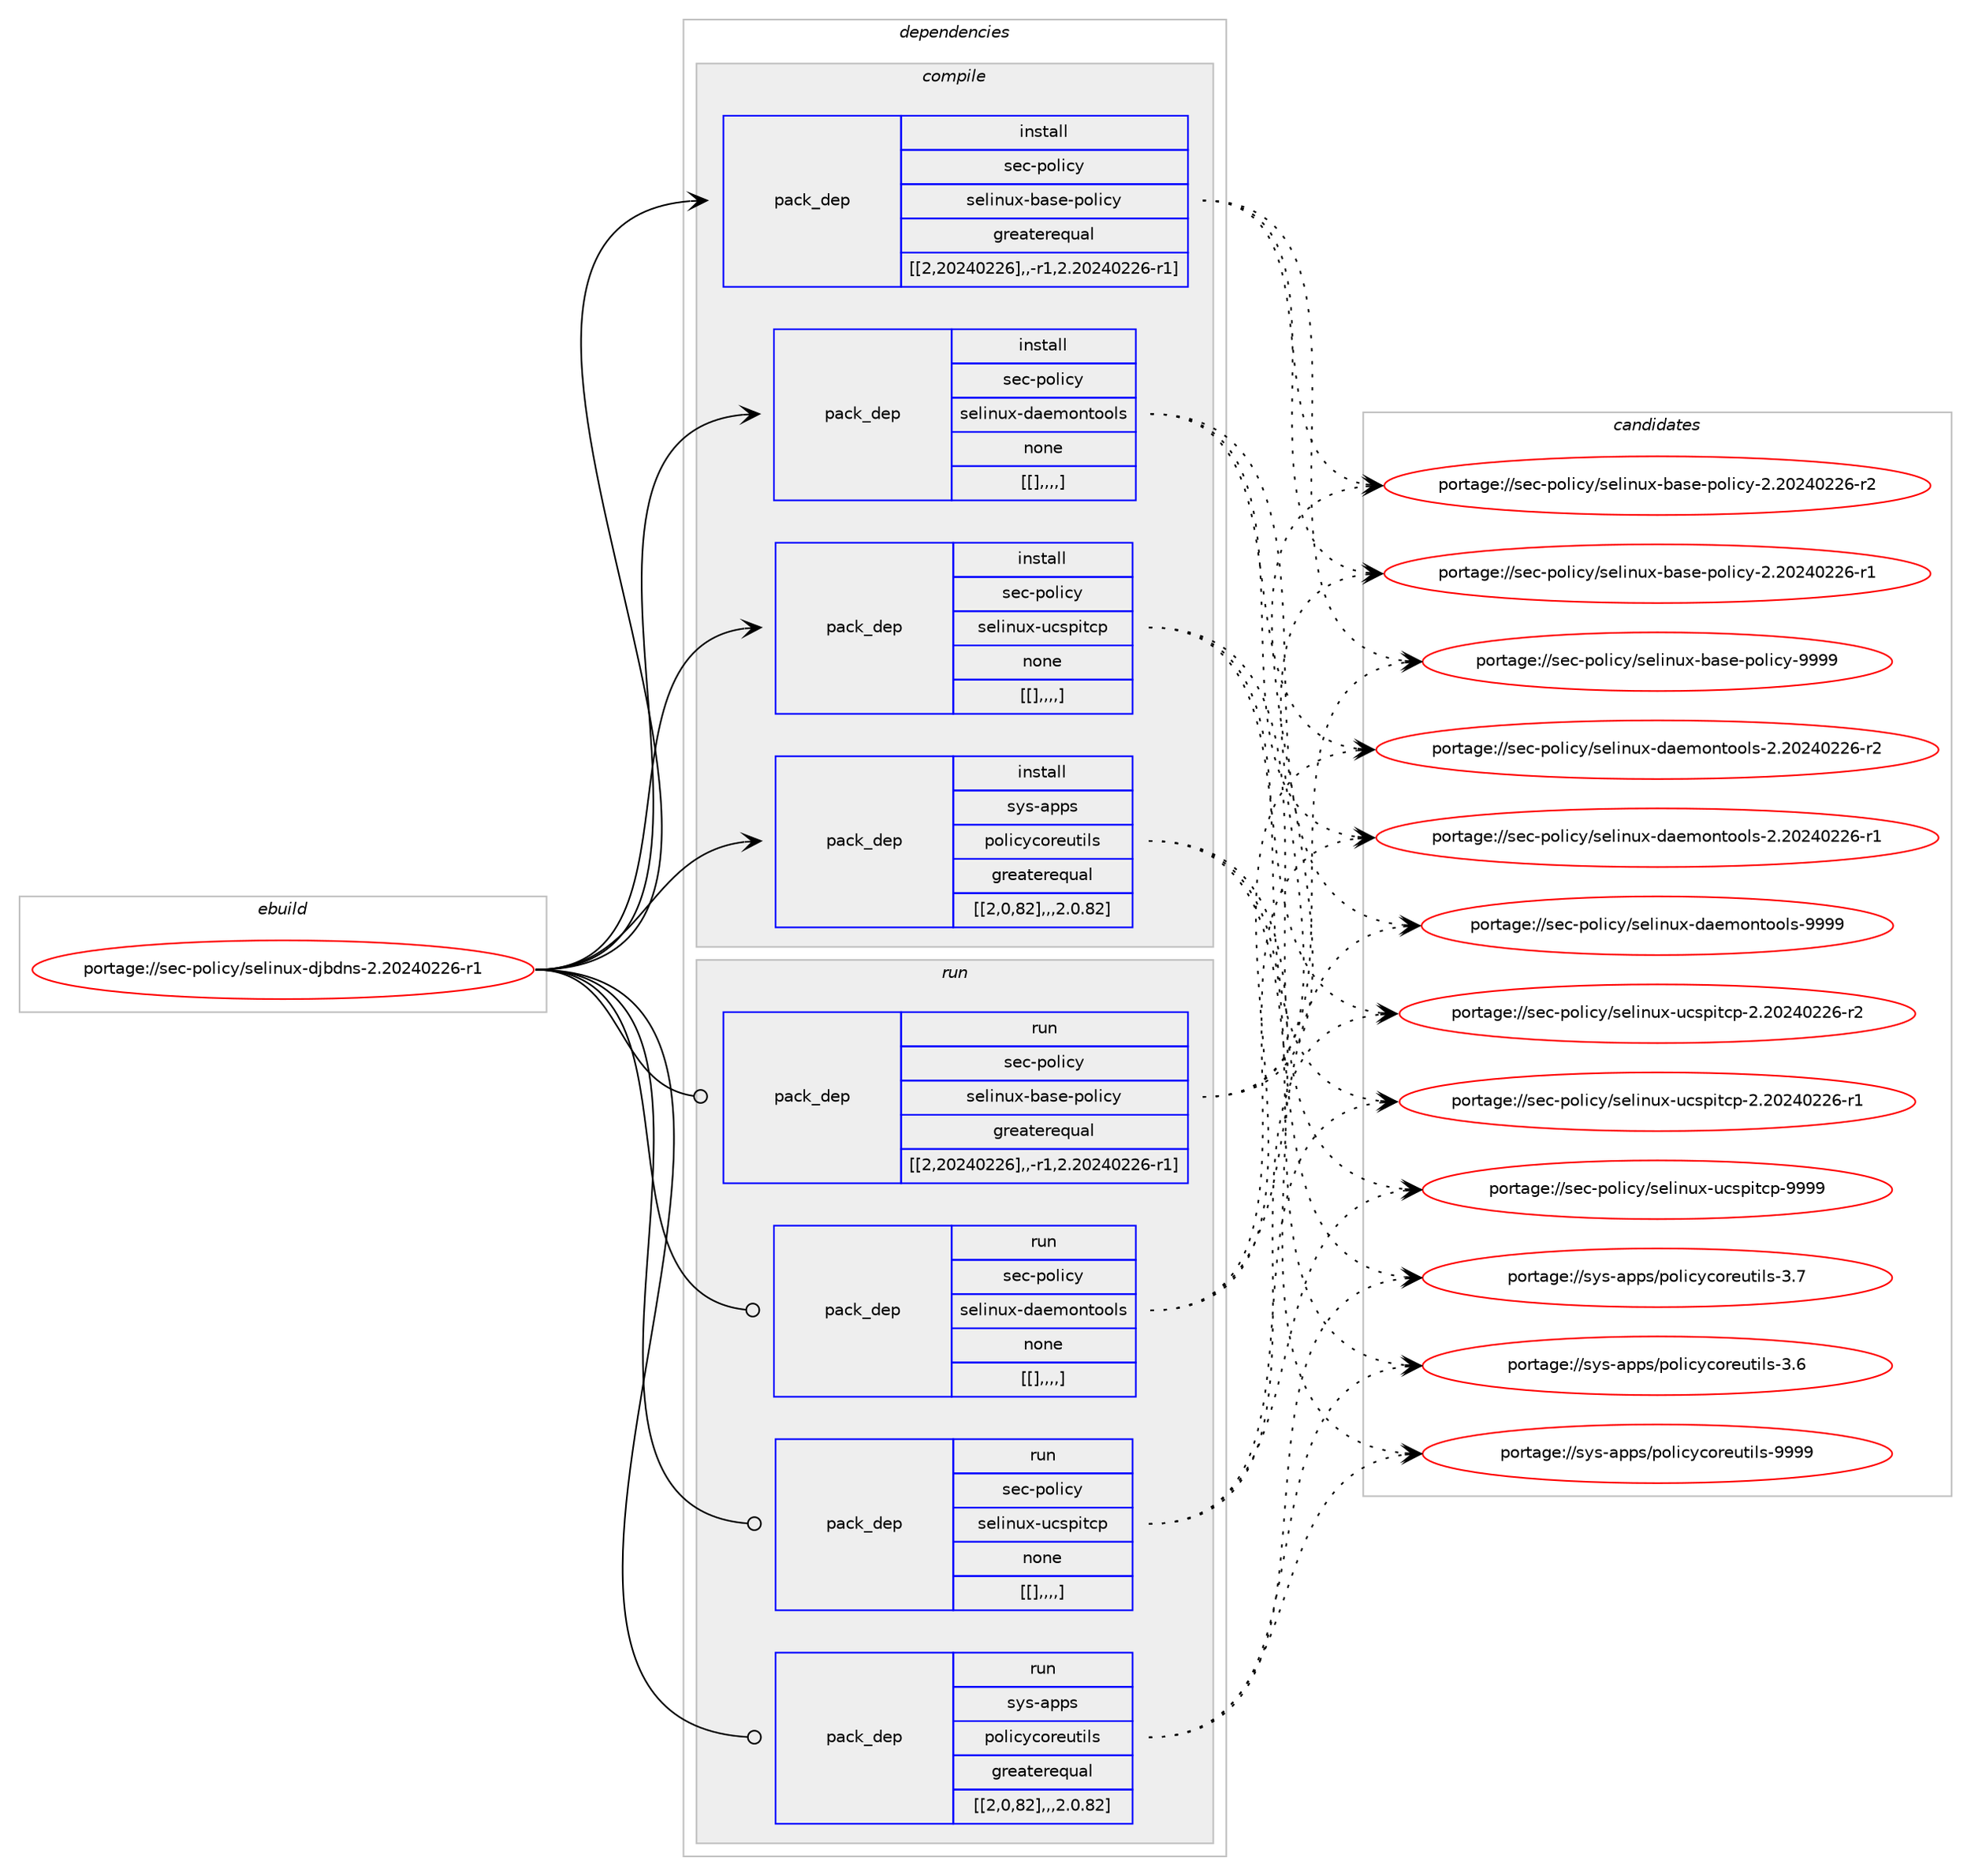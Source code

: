 digraph prolog {

# *************
# Graph options
# *************

newrank=true;
concentrate=true;
compound=true;
graph [rankdir=LR,fontname=Helvetica,fontsize=10,ranksep=1.5];#, ranksep=2.5, nodesep=0.2];
edge  [arrowhead=vee];
node  [fontname=Helvetica,fontsize=10];

# **********
# The ebuild
# **********

subgraph cluster_leftcol {
color=gray;
label=<<i>ebuild</i>>;
id [label="portage://sec-policy/selinux-djbdns-2.20240226-r1", color=red, width=4, href="../sec-policy/selinux-djbdns-2.20240226-r1.svg"];
}

# ****************
# The dependencies
# ****************

subgraph cluster_midcol {
color=gray;
label=<<i>dependencies</i>>;
subgraph cluster_compile {
fillcolor="#eeeeee";
style=filled;
label=<<i>compile</i>>;
subgraph pack308429 {
dependency425341 [label=<<TABLE BORDER="0" CELLBORDER="1" CELLSPACING="0" CELLPADDING="4" WIDTH="220"><TR><TD ROWSPAN="6" CELLPADDING="30">pack_dep</TD></TR><TR><TD WIDTH="110">install</TD></TR><TR><TD>sec-policy</TD></TR><TR><TD>selinux-base-policy</TD></TR><TR><TD>greaterequal</TD></TR><TR><TD>[[2,20240226],,-r1,2.20240226-r1]</TD></TR></TABLE>>, shape=none, color=blue];
}
id:e -> dependency425341:w [weight=20,style="solid",arrowhead="vee"];
subgraph pack308430 {
dependency425342 [label=<<TABLE BORDER="0" CELLBORDER="1" CELLSPACING="0" CELLPADDING="4" WIDTH="220"><TR><TD ROWSPAN="6" CELLPADDING="30">pack_dep</TD></TR><TR><TD WIDTH="110">install</TD></TR><TR><TD>sec-policy</TD></TR><TR><TD>selinux-daemontools</TD></TR><TR><TD>none</TD></TR><TR><TD>[[],,,,]</TD></TR></TABLE>>, shape=none, color=blue];
}
id:e -> dependency425342:w [weight=20,style="solid",arrowhead="vee"];
subgraph pack308431 {
dependency425343 [label=<<TABLE BORDER="0" CELLBORDER="1" CELLSPACING="0" CELLPADDING="4" WIDTH="220"><TR><TD ROWSPAN="6" CELLPADDING="30">pack_dep</TD></TR><TR><TD WIDTH="110">install</TD></TR><TR><TD>sec-policy</TD></TR><TR><TD>selinux-ucspitcp</TD></TR><TR><TD>none</TD></TR><TR><TD>[[],,,,]</TD></TR></TABLE>>, shape=none, color=blue];
}
id:e -> dependency425343:w [weight=20,style="solid",arrowhead="vee"];
subgraph pack308432 {
dependency425344 [label=<<TABLE BORDER="0" CELLBORDER="1" CELLSPACING="0" CELLPADDING="4" WIDTH="220"><TR><TD ROWSPAN="6" CELLPADDING="30">pack_dep</TD></TR><TR><TD WIDTH="110">install</TD></TR><TR><TD>sys-apps</TD></TR><TR><TD>policycoreutils</TD></TR><TR><TD>greaterequal</TD></TR><TR><TD>[[2,0,82],,,2.0.82]</TD></TR></TABLE>>, shape=none, color=blue];
}
id:e -> dependency425344:w [weight=20,style="solid",arrowhead="vee"];
}
subgraph cluster_compileandrun {
fillcolor="#eeeeee";
style=filled;
label=<<i>compile and run</i>>;
}
subgraph cluster_run {
fillcolor="#eeeeee";
style=filled;
label=<<i>run</i>>;
subgraph pack308433 {
dependency425345 [label=<<TABLE BORDER="0" CELLBORDER="1" CELLSPACING="0" CELLPADDING="4" WIDTH="220"><TR><TD ROWSPAN="6" CELLPADDING="30">pack_dep</TD></TR><TR><TD WIDTH="110">run</TD></TR><TR><TD>sec-policy</TD></TR><TR><TD>selinux-base-policy</TD></TR><TR><TD>greaterequal</TD></TR><TR><TD>[[2,20240226],,-r1,2.20240226-r1]</TD></TR></TABLE>>, shape=none, color=blue];
}
id:e -> dependency425345:w [weight=20,style="solid",arrowhead="odot"];
subgraph pack308434 {
dependency425346 [label=<<TABLE BORDER="0" CELLBORDER="1" CELLSPACING="0" CELLPADDING="4" WIDTH="220"><TR><TD ROWSPAN="6" CELLPADDING="30">pack_dep</TD></TR><TR><TD WIDTH="110">run</TD></TR><TR><TD>sec-policy</TD></TR><TR><TD>selinux-daemontools</TD></TR><TR><TD>none</TD></TR><TR><TD>[[],,,,]</TD></TR></TABLE>>, shape=none, color=blue];
}
id:e -> dependency425346:w [weight=20,style="solid",arrowhead="odot"];
subgraph pack308435 {
dependency425347 [label=<<TABLE BORDER="0" CELLBORDER="1" CELLSPACING="0" CELLPADDING="4" WIDTH="220"><TR><TD ROWSPAN="6" CELLPADDING="30">pack_dep</TD></TR><TR><TD WIDTH="110">run</TD></TR><TR><TD>sec-policy</TD></TR><TR><TD>selinux-ucspitcp</TD></TR><TR><TD>none</TD></TR><TR><TD>[[],,,,]</TD></TR></TABLE>>, shape=none, color=blue];
}
id:e -> dependency425347:w [weight=20,style="solid",arrowhead="odot"];
subgraph pack308436 {
dependency425348 [label=<<TABLE BORDER="0" CELLBORDER="1" CELLSPACING="0" CELLPADDING="4" WIDTH="220"><TR><TD ROWSPAN="6" CELLPADDING="30">pack_dep</TD></TR><TR><TD WIDTH="110">run</TD></TR><TR><TD>sys-apps</TD></TR><TR><TD>policycoreutils</TD></TR><TR><TD>greaterequal</TD></TR><TR><TD>[[2,0,82],,,2.0.82]</TD></TR></TABLE>>, shape=none, color=blue];
}
id:e -> dependency425348:w [weight=20,style="solid",arrowhead="odot"];
}
}

# **************
# The candidates
# **************

subgraph cluster_choices {
rank=same;
color=gray;
label=<<i>candidates</i>>;

subgraph choice308429 {
color=black;
nodesep=1;
choice1151019945112111108105991214711510110810511011712045989711510145112111108105991214557575757 [label="portage://sec-policy/selinux-base-policy-9999", color=red, width=4,href="../sec-policy/selinux-base-policy-9999.svg"];
choice11510199451121111081059912147115101108105110117120459897115101451121111081059912145504650485052485050544511450 [label="portage://sec-policy/selinux-base-policy-2.20240226-r2", color=red, width=4,href="../sec-policy/selinux-base-policy-2.20240226-r2.svg"];
choice11510199451121111081059912147115101108105110117120459897115101451121111081059912145504650485052485050544511449 [label="portage://sec-policy/selinux-base-policy-2.20240226-r1", color=red, width=4,href="../sec-policy/selinux-base-policy-2.20240226-r1.svg"];
dependency425341:e -> choice1151019945112111108105991214711510110810511011712045989711510145112111108105991214557575757:w [style=dotted,weight="100"];
dependency425341:e -> choice11510199451121111081059912147115101108105110117120459897115101451121111081059912145504650485052485050544511450:w [style=dotted,weight="100"];
dependency425341:e -> choice11510199451121111081059912147115101108105110117120459897115101451121111081059912145504650485052485050544511449:w [style=dotted,weight="100"];
}
subgraph choice308430 {
color=black;
nodesep=1;
choice1151019945112111108105991214711510110810511011712045100971011091111101161111111081154557575757 [label="portage://sec-policy/selinux-daemontools-9999", color=red, width=4,href="../sec-policy/selinux-daemontools-9999.svg"];
choice11510199451121111081059912147115101108105110117120451009710110911111011611111110811545504650485052485050544511450 [label="portage://sec-policy/selinux-daemontools-2.20240226-r2", color=red, width=4,href="../sec-policy/selinux-daemontools-2.20240226-r2.svg"];
choice11510199451121111081059912147115101108105110117120451009710110911111011611111110811545504650485052485050544511449 [label="portage://sec-policy/selinux-daemontools-2.20240226-r1", color=red, width=4,href="../sec-policy/selinux-daemontools-2.20240226-r1.svg"];
dependency425342:e -> choice1151019945112111108105991214711510110810511011712045100971011091111101161111111081154557575757:w [style=dotted,weight="100"];
dependency425342:e -> choice11510199451121111081059912147115101108105110117120451009710110911111011611111110811545504650485052485050544511450:w [style=dotted,weight="100"];
dependency425342:e -> choice11510199451121111081059912147115101108105110117120451009710110911111011611111110811545504650485052485050544511449:w [style=dotted,weight="100"];
}
subgraph choice308431 {
color=black;
nodesep=1;
choice115101994511211110810599121471151011081051101171204511799115112105116991124557575757 [label="portage://sec-policy/selinux-ucspitcp-9999", color=red, width=4,href="../sec-policy/selinux-ucspitcp-9999.svg"];
choice1151019945112111108105991214711510110810511011712045117991151121051169911245504650485052485050544511450 [label="portage://sec-policy/selinux-ucspitcp-2.20240226-r2", color=red, width=4,href="../sec-policy/selinux-ucspitcp-2.20240226-r2.svg"];
choice1151019945112111108105991214711510110810511011712045117991151121051169911245504650485052485050544511449 [label="portage://sec-policy/selinux-ucspitcp-2.20240226-r1", color=red, width=4,href="../sec-policy/selinux-ucspitcp-2.20240226-r1.svg"];
dependency425343:e -> choice115101994511211110810599121471151011081051101171204511799115112105116991124557575757:w [style=dotted,weight="100"];
dependency425343:e -> choice1151019945112111108105991214711510110810511011712045117991151121051169911245504650485052485050544511450:w [style=dotted,weight="100"];
dependency425343:e -> choice1151019945112111108105991214711510110810511011712045117991151121051169911245504650485052485050544511449:w [style=dotted,weight="100"];
}
subgraph choice308432 {
color=black;
nodesep=1;
choice11512111545971121121154711211110810599121991111141011171161051081154557575757 [label="portage://sys-apps/policycoreutils-9999", color=red, width=4,href="../sys-apps/policycoreutils-9999.svg"];
choice115121115459711211211547112111108105991219911111410111711610510811545514655 [label="portage://sys-apps/policycoreutils-3.7", color=red, width=4,href="../sys-apps/policycoreutils-3.7.svg"];
choice115121115459711211211547112111108105991219911111410111711610510811545514654 [label="portage://sys-apps/policycoreutils-3.6", color=red, width=4,href="../sys-apps/policycoreutils-3.6.svg"];
dependency425344:e -> choice11512111545971121121154711211110810599121991111141011171161051081154557575757:w [style=dotted,weight="100"];
dependency425344:e -> choice115121115459711211211547112111108105991219911111410111711610510811545514655:w [style=dotted,weight="100"];
dependency425344:e -> choice115121115459711211211547112111108105991219911111410111711610510811545514654:w [style=dotted,weight="100"];
}
subgraph choice308433 {
color=black;
nodesep=1;
choice1151019945112111108105991214711510110810511011712045989711510145112111108105991214557575757 [label="portage://sec-policy/selinux-base-policy-9999", color=red, width=4,href="../sec-policy/selinux-base-policy-9999.svg"];
choice11510199451121111081059912147115101108105110117120459897115101451121111081059912145504650485052485050544511450 [label="portage://sec-policy/selinux-base-policy-2.20240226-r2", color=red, width=4,href="../sec-policy/selinux-base-policy-2.20240226-r2.svg"];
choice11510199451121111081059912147115101108105110117120459897115101451121111081059912145504650485052485050544511449 [label="portage://sec-policy/selinux-base-policy-2.20240226-r1", color=red, width=4,href="../sec-policy/selinux-base-policy-2.20240226-r1.svg"];
dependency425345:e -> choice1151019945112111108105991214711510110810511011712045989711510145112111108105991214557575757:w [style=dotted,weight="100"];
dependency425345:e -> choice11510199451121111081059912147115101108105110117120459897115101451121111081059912145504650485052485050544511450:w [style=dotted,weight="100"];
dependency425345:e -> choice11510199451121111081059912147115101108105110117120459897115101451121111081059912145504650485052485050544511449:w [style=dotted,weight="100"];
}
subgraph choice308434 {
color=black;
nodesep=1;
choice1151019945112111108105991214711510110810511011712045100971011091111101161111111081154557575757 [label="portage://sec-policy/selinux-daemontools-9999", color=red, width=4,href="../sec-policy/selinux-daemontools-9999.svg"];
choice11510199451121111081059912147115101108105110117120451009710110911111011611111110811545504650485052485050544511450 [label="portage://sec-policy/selinux-daemontools-2.20240226-r2", color=red, width=4,href="../sec-policy/selinux-daemontools-2.20240226-r2.svg"];
choice11510199451121111081059912147115101108105110117120451009710110911111011611111110811545504650485052485050544511449 [label="portage://sec-policy/selinux-daemontools-2.20240226-r1", color=red, width=4,href="../sec-policy/selinux-daemontools-2.20240226-r1.svg"];
dependency425346:e -> choice1151019945112111108105991214711510110810511011712045100971011091111101161111111081154557575757:w [style=dotted,weight="100"];
dependency425346:e -> choice11510199451121111081059912147115101108105110117120451009710110911111011611111110811545504650485052485050544511450:w [style=dotted,weight="100"];
dependency425346:e -> choice11510199451121111081059912147115101108105110117120451009710110911111011611111110811545504650485052485050544511449:w [style=dotted,weight="100"];
}
subgraph choice308435 {
color=black;
nodesep=1;
choice115101994511211110810599121471151011081051101171204511799115112105116991124557575757 [label="portage://sec-policy/selinux-ucspitcp-9999", color=red, width=4,href="../sec-policy/selinux-ucspitcp-9999.svg"];
choice1151019945112111108105991214711510110810511011712045117991151121051169911245504650485052485050544511450 [label="portage://sec-policy/selinux-ucspitcp-2.20240226-r2", color=red, width=4,href="../sec-policy/selinux-ucspitcp-2.20240226-r2.svg"];
choice1151019945112111108105991214711510110810511011712045117991151121051169911245504650485052485050544511449 [label="portage://sec-policy/selinux-ucspitcp-2.20240226-r1", color=red, width=4,href="../sec-policy/selinux-ucspitcp-2.20240226-r1.svg"];
dependency425347:e -> choice115101994511211110810599121471151011081051101171204511799115112105116991124557575757:w [style=dotted,weight="100"];
dependency425347:e -> choice1151019945112111108105991214711510110810511011712045117991151121051169911245504650485052485050544511450:w [style=dotted,weight="100"];
dependency425347:e -> choice1151019945112111108105991214711510110810511011712045117991151121051169911245504650485052485050544511449:w [style=dotted,weight="100"];
}
subgraph choice308436 {
color=black;
nodesep=1;
choice11512111545971121121154711211110810599121991111141011171161051081154557575757 [label="portage://sys-apps/policycoreutils-9999", color=red, width=4,href="../sys-apps/policycoreutils-9999.svg"];
choice115121115459711211211547112111108105991219911111410111711610510811545514655 [label="portage://sys-apps/policycoreutils-3.7", color=red, width=4,href="../sys-apps/policycoreutils-3.7.svg"];
choice115121115459711211211547112111108105991219911111410111711610510811545514654 [label="portage://sys-apps/policycoreutils-3.6", color=red, width=4,href="../sys-apps/policycoreutils-3.6.svg"];
dependency425348:e -> choice11512111545971121121154711211110810599121991111141011171161051081154557575757:w [style=dotted,weight="100"];
dependency425348:e -> choice115121115459711211211547112111108105991219911111410111711610510811545514655:w [style=dotted,weight="100"];
dependency425348:e -> choice115121115459711211211547112111108105991219911111410111711610510811545514654:w [style=dotted,weight="100"];
}
}

}
